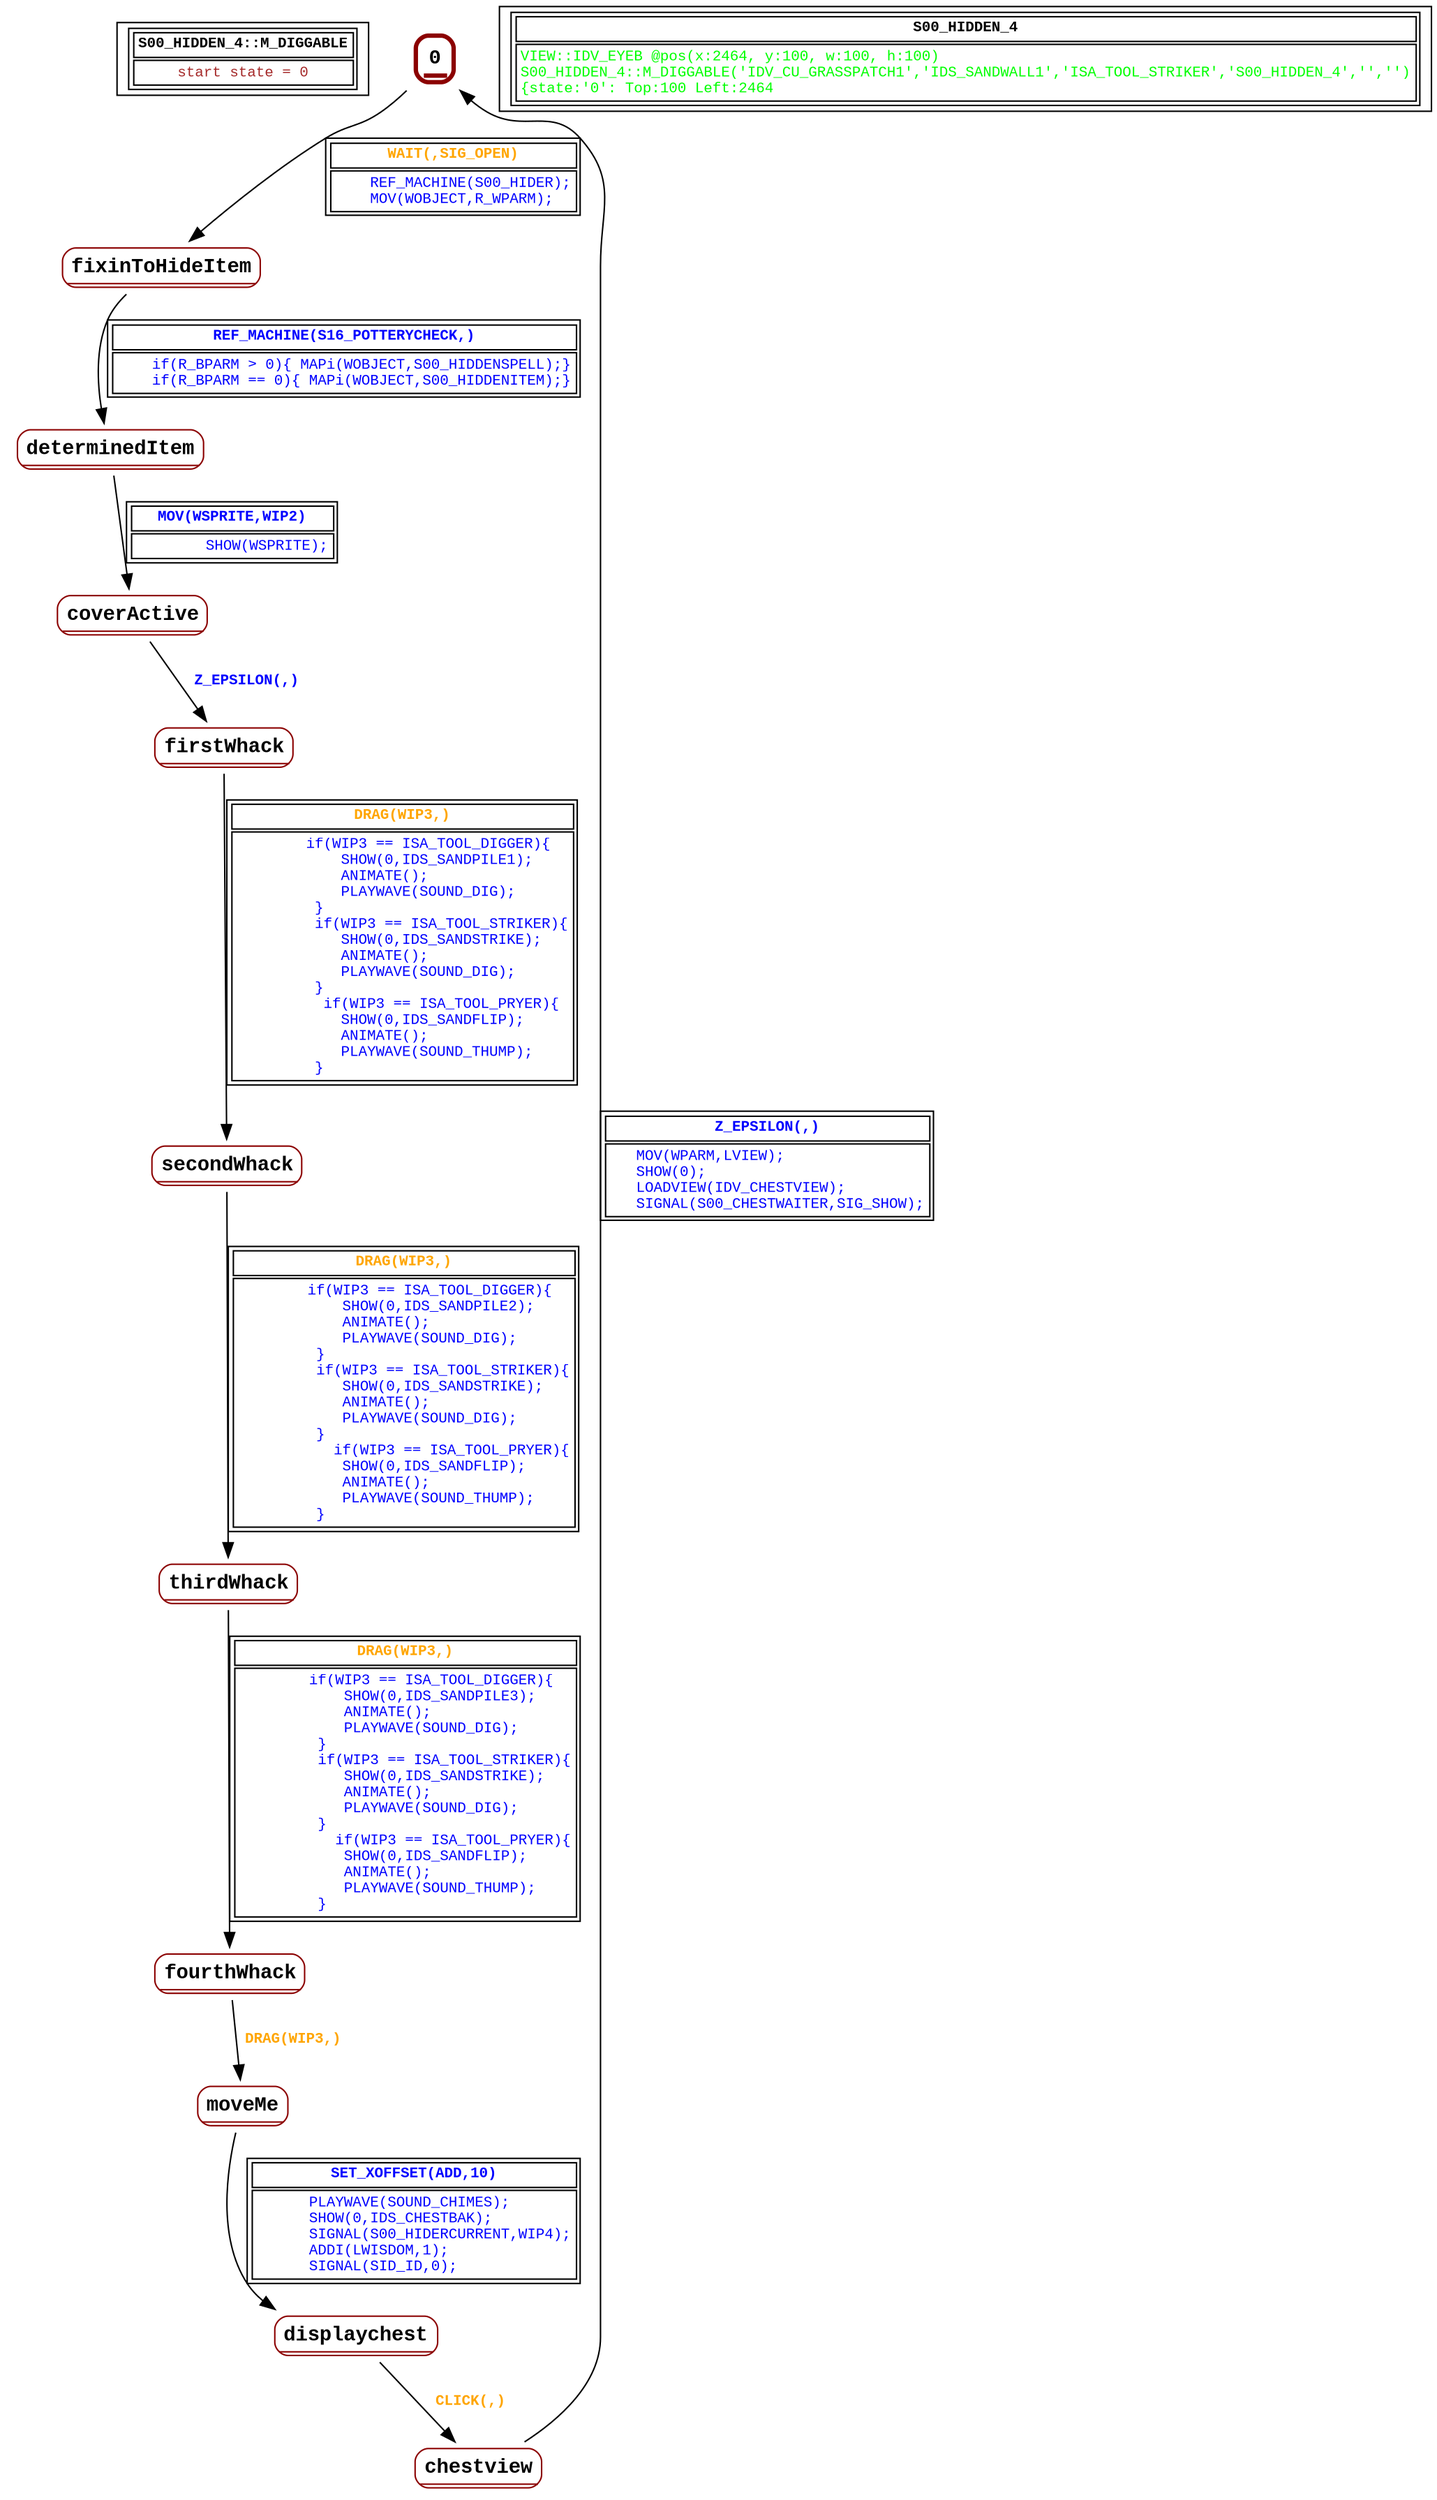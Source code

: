 digraph Automaton {
 fontname="Courier New"
	node [shape=oval, fontname="Courier New"];
	filename[shape = record, fontsize=10, label=< <table border="1"><tr><td><b>S00_HIDDEN_4::M_DIGGABLE<br align="left"/></b></td></tr>
<tr><td><font point-size="10" color ="brown">start state = 0<br align="left"/></font></td></tr></table>>
];
	0[shape = none, fontsize=14, label=< <table border="3" color="darkred" style="rounded"><tr><td sides="b"><b>0<br align="left"/></b></td></tr>
</table>>];
"0" -> "fixinToHideItem" [fontcolor=orange,fontsize=10,fontname="Courier New", label=< <table border="1"><tr><td><b>WAIT(,SIG_OPEN)<br align="left"/></b></td></tr>
<tr><td><font point-size="10" color ="blue">    REF_MACHINE(S00_HIDER);<br align="left"/>    MOV(WOBJECT,R_WPARM);<br align="left"/></font></td></tr></table>>
];
	chestview[shape = none, fontsize=14, label=< <table border="1" color="darkred" style="rounded"><tr><td sides="b"><b>chestview<br align="left"/></b></td></tr>
</table>>];
"chestview" -> "0" [fontcolor=blue,fontsize=10,fontname="Courier New", label=< <table border="1"><tr><td><b>Z_EPSILON(,)<br align="left"/></b></td></tr>
<tr><td><font point-size="10" color ="blue">   MOV(WPARM,LVIEW);<br align="left"/>   SHOW(0);<br align="left"/>   LOADVIEW(IDV_CHESTVIEW);<br align="left"/>   SIGNAL(S00_CHESTWAITER,SIG_SHOW);<br align="left"/></font></td></tr></table>>
];
	coverActive[shape = none, fontsize=14, label=< <table border="1" color="darkred" style="rounded"><tr><td sides="b"><b>coverActive<br align="left"/></b></td></tr>
</table>>];
"coverActive" -> "firstWhack" [fontcolor=blue,fontsize=10,fontname="Courier New", label=< <table border="0"><tr><td><b>Z_EPSILON(,)<br align="left"/></b></td></tr>
</table>>
];
	determinedItem[shape = none, fontsize=14, label=< <table border="1" color="darkred" style="rounded"><tr><td sides="b"><b>determinedItem<br align="left"/></b></td></tr>
</table>>];
"determinedItem" -> "coverActive" [fontcolor=blue,fontsize=10,fontname="Courier New", label=< <table border="1"><tr><td><b>MOV(WSPRITE,WIP2)<br align="left"/></b></td></tr>
<tr><td><font point-size="10" color ="blue">        SHOW(WSPRITE);<br align="left"/></font></td></tr></table>>
];
	displaychest[shape = none, fontsize=14, label=< <table border="1" color="darkred" style="rounded"><tr><td sides="b"><b>displaychest<br align="left"/></b></td></tr>
</table>>];
"displaychest" -> "chestview" [fontcolor=orange,fontsize=10,fontname="Courier New", label=< <table border="0"><tr><td><b>CLICK(,)<br align="left"/></b></td></tr>
</table>>
];
	firstWhack[shape = none, fontsize=14, label=< <table border="1" color="darkred" style="rounded"><tr><td sides="b"><b>firstWhack<br align="left"/></b></td></tr>
</table>>];
"firstWhack" -> "secondWhack" [fontcolor=orange,fontsize=10,fontname="Courier New", label=< <table border="1"><tr><td><b>DRAG(WIP3,)<br align="left"/></b></td></tr>
<tr><td><font point-size="10" color ="blue">        if(WIP3 == ISA_TOOL_DIGGER)&#123;<br align="left"/>            SHOW(0,IDS_SANDPILE1);<br align="left"/>            ANIMATE();<br align="left"/>            PLAYWAVE(SOUND_DIG);<br align="left"/>         &#125;   <br align="left"/>         if(WIP3 == ISA_TOOL_STRIKER)&#123;<br align="left"/>            SHOW(0,IDS_SANDSTRIKE);<br align="left"/>            ANIMATE();<br align="left"/>            PLAYWAVE(SOUND_DIG);<br align="left"/>         &#125;   <br align="left"/>          if(WIP3 == ISA_TOOL_PRYER)&#123;<br align="left"/>            SHOW(0,IDS_SANDFLIP);<br align="left"/>            ANIMATE();<br align="left"/>            PLAYWAVE(SOUND_THUMP);<br align="left"/>         &#125;   <br align="left"/></font></td></tr></table>>
];
	fixinToHideItem[shape = none, fontsize=14, label=< <table border="1" color="darkred" style="rounded"><tr><td sides="b"><b>fixinToHideItem<br align="left"/></b></td></tr>
</table>>];
"fixinToHideItem" -> "determinedItem" [fontcolor=blue,fontsize=10,fontname="Courier New", label=< <table border="1"><tr><td><b>REF_MACHINE(S16_POTTERYCHECK,)<br align="left"/></b></td></tr>
<tr><td><font point-size="10" color ="blue">    if(R_BPARM &gt; 0)&#123; MAPi(WOBJECT,S00_HIDDENSPELL);&#125;<br align="left"/>    if(R_BPARM == 0)&#123; MAPi(WOBJECT,S00_HIDDENITEM);&#125;<br align="left"/></font></td></tr></table>>
];
	fourthWhack[shape = none, fontsize=14, label=< <table border="1" color="darkred" style="rounded"><tr><td sides="b"><b>fourthWhack<br align="left"/></b></td></tr>
</table>>];
"fourthWhack" -> "moveMe" [fontcolor=orange,fontsize=10,fontname="Courier New", label=< <table border="0"><tr><td><b>DRAG(WIP3,)<br align="left"/></b></td></tr>
</table>>
];
	moveMe[shape = none, fontsize=14, label=< <table border="1" color="darkred" style="rounded"><tr><td sides="b"><b>moveMe<br align="left"/></b></td></tr>
</table>>];
"moveMe" -> "displaychest" [fontcolor=blue,fontsize=10,fontname="Courier New", label=< <table border="1"><tr><td><b>SET_XOFFSET(ADD,10)<br align="left"/></b></td></tr>
<tr><td><font point-size="10" color ="blue">      PLAYWAVE(SOUND_CHIMES);<br align="left"/>      SHOW(0,IDS_CHESTBAK);<br align="left"/>      SIGNAL(S00_HIDERCURRENT,WIP4);<br align="left"/>      ADDI(LWISDOM,1); <br align="left"/>      SIGNAL(SID_ID,0);<br align="left"/></font></td></tr></table>>
];
	secondWhack[shape = none, fontsize=14, label=< <table border="1" color="darkred" style="rounded"><tr><td sides="b"><b>secondWhack<br align="left"/></b></td></tr>
</table>>];
"secondWhack" -> "thirdWhack" [fontcolor=orange,fontsize=10,fontname="Courier New", label=< <table border="1"><tr><td><b>DRAG(WIP3,)<br align="left"/></b></td></tr>
<tr><td><font point-size="10" color ="blue">        if(WIP3 == ISA_TOOL_DIGGER)&#123;<br align="left"/>            SHOW(0,IDS_SANDPILE2);<br align="left"/>            ANIMATE();<br align="left"/>            PLAYWAVE(SOUND_DIG);<br align="left"/>         &#125;   <br align="left"/>         if(WIP3 == ISA_TOOL_STRIKER)&#123;<br align="left"/>            SHOW(0,IDS_SANDSTRIKE);<br align="left"/>            ANIMATE();<br align="left"/>            PLAYWAVE(SOUND_DIG);<br align="left"/>         &#125;   <br align="left"/>           if(WIP3 == ISA_TOOL_PRYER)&#123;<br align="left"/>            SHOW(0,IDS_SANDFLIP);<br align="left"/>            ANIMATE();<br align="left"/>            PLAYWAVE(SOUND_THUMP);<br align="left"/>         &#125;   <br align="left"/></font></td></tr></table>>
];
	thirdWhack[shape = none, fontsize=14, label=< <table border="1" color="darkred" style="rounded"><tr><td sides="b"><b>thirdWhack<br align="left"/></b></td></tr>
</table>>];
"thirdWhack" -> "fourthWhack" [fontcolor=orange,fontsize=10,fontname="Courier New", label=< <table border="1"><tr><td><b>DRAG(WIP3,)<br align="left"/></b></td></tr>
<tr><td><font point-size="10" color ="blue">        if(WIP3 == ISA_TOOL_DIGGER)&#123;<br align="left"/>            SHOW(0,IDS_SANDPILE3);<br align="left"/>            ANIMATE();<br align="left"/>            PLAYWAVE(SOUND_DIG);<br align="left"/>         &#125;   <br align="left"/>         if(WIP3 == ISA_TOOL_STRIKER)&#123;<br align="left"/>            SHOW(0,IDS_SANDSTRIKE);<br align="left"/>            ANIMATE();<br align="left"/>            PLAYWAVE(SOUND_DIG);<br align="left"/>         &#125;   <br align="left"/>           if(WIP3 == ISA_TOOL_PRYER)&#123;<br align="left"/>            SHOW(0,IDS_SANDFLIP);<br align="left"/>            ANIMATE();<br align="left"/>            PLAYWAVE(SOUND_THUMP);<br align="left"/>         &#125;   <br align="left"/></font></td></tr></table>>
];
	status[shape = record, fontsize=10, label=< <table border="1"><tr><td><b>S00_HIDDEN_4<br align="left"/></b></td></tr>
<tr><td><font point-size="10" color ="green">VIEW::IDV_EYEB @pos(x:2464, y:100, w:100, h:100)<br align="left"/>S00_HIDDEN_4::M_DIGGABLE(&apos;IDV_CU_GRASSPATCH1&apos;,&apos;IDS_SANDWALL1&apos;,&apos;ISA_TOOL_STRIKER&apos;,&apos;S00_HIDDEN_4&apos;,&apos;&apos;,&apos;&apos;)<br align="left"/>			&#123;state:&apos;0&apos;: Top:100 Left:2464<br align="left"/></font></td></tr></table>>
];
}
